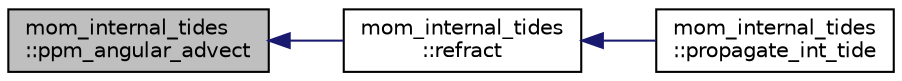 digraph "mom_internal_tides::ppm_angular_advect"
{
 // INTERACTIVE_SVG=YES
  edge [fontname="Helvetica",fontsize="10",labelfontname="Helvetica",labelfontsize="10"];
  node [fontname="Helvetica",fontsize="10",shape=record];
  rankdir="LR";
  Node19 [label="mom_internal_tides\l::ppm_angular_advect",height=0.2,width=0.4,color="black", fillcolor="grey75", style="filled", fontcolor="black"];
  Node19 -> Node20 [dir="back",color="midnightblue",fontsize="10",style="solid",fontname="Helvetica"];
  Node20 [label="mom_internal_tides\l::refract",height=0.2,width=0.4,color="black", fillcolor="white", style="filled",URL="$namespacemom__internal__tides.html#a1008324f9434f216ded4fbd182cbae28",tooltip="This subroutine does refraction on the internal waves at a single frequency. "];
  Node20 -> Node21 [dir="back",color="midnightblue",fontsize="10",style="solid",fontname="Helvetica"];
  Node21 [label="mom_internal_tides\l::propagate_int_tide",height=0.2,width=0.4,color="black", fillcolor="white", style="filled",URL="$namespacemom__internal__tides.html#a6cae26da43d0539e8ac959105cf125c2",tooltip="This subroutine calls other subroutines in this file that are needed to refract, propagate, and dissipate energy density of the internal tide. "];
}
